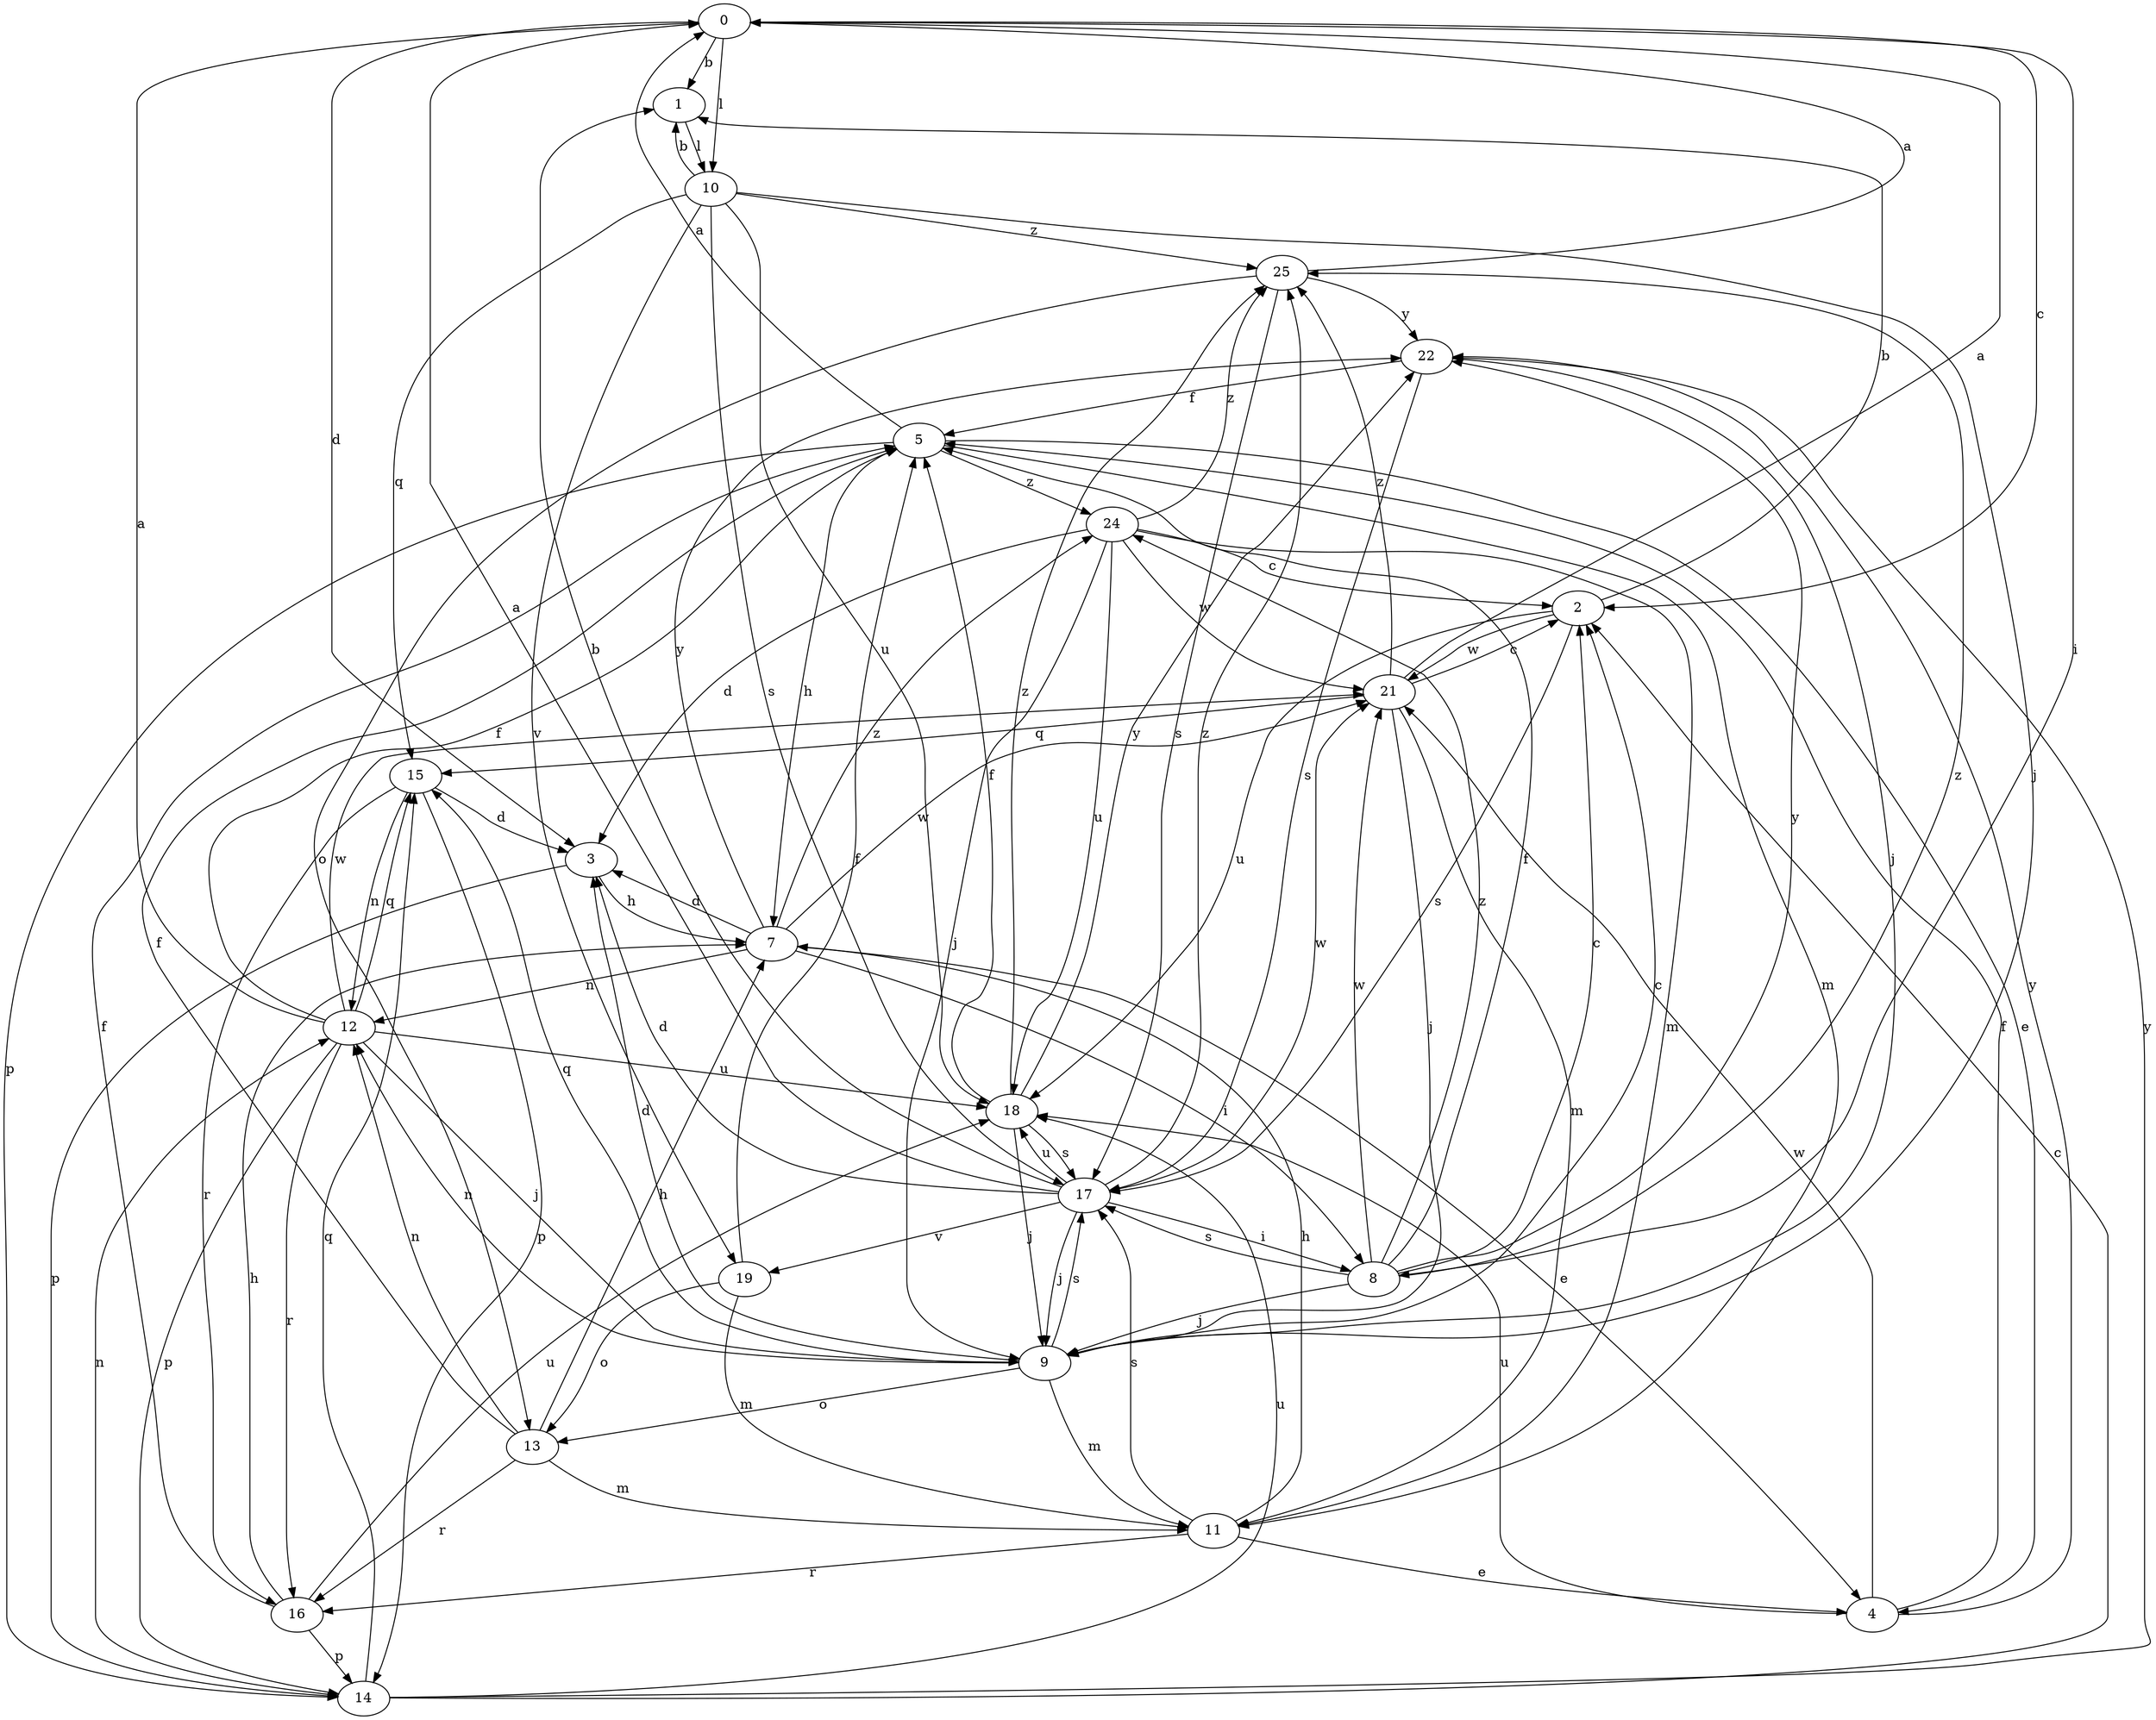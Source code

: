 strict digraph  {
0;
1;
2;
3;
4;
5;
7;
8;
9;
10;
11;
12;
13;
14;
15;
16;
17;
18;
19;
21;
22;
24;
25;
0 -> 1  [label=b];
0 -> 2  [label=c];
0 -> 3  [label=d];
0 -> 8  [label=i];
0 -> 10  [label=l];
1 -> 10  [label=l];
2 -> 1  [label=b];
2 -> 17  [label=s];
2 -> 18  [label=u];
2 -> 21  [label=w];
3 -> 7  [label=h];
3 -> 14  [label=p];
4 -> 5  [label=f];
4 -> 18  [label=u];
4 -> 21  [label=w];
4 -> 22  [label=y];
5 -> 0  [label=a];
5 -> 4  [label=e];
5 -> 7  [label=h];
5 -> 11  [label=m];
5 -> 14  [label=p];
5 -> 24  [label=z];
7 -> 3  [label=d];
7 -> 4  [label=e];
7 -> 8  [label=i];
7 -> 12  [label=n];
7 -> 21  [label=w];
7 -> 22  [label=y];
7 -> 24  [label=z];
8 -> 2  [label=c];
8 -> 5  [label=f];
8 -> 9  [label=j];
8 -> 17  [label=s];
8 -> 21  [label=w];
8 -> 22  [label=y];
8 -> 24  [label=z];
8 -> 25  [label=z];
9 -> 2  [label=c];
9 -> 3  [label=d];
9 -> 11  [label=m];
9 -> 12  [label=n];
9 -> 13  [label=o];
9 -> 15  [label=q];
9 -> 17  [label=s];
10 -> 1  [label=b];
10 -> 9  [label=j];
10 -> 15  [label=q];
10 -> 17  [label=s];
10 -> 18  [label=u];
10 -> 19  [label=v];
10 -> 25  [label=z];
11 -> 4  [label=e];
11 -> 7  [label=h];
11 -> 16  [label=r];
11 -> 17  [label=s];
12 -> 0  [label=a];
12 -> 5  [label=f];
12 -> 9  [label=j];
12 -> 14  [label=p];
12 -> 15  [label=q];
12 -> 16  [label=r];
12 -> 18  [label=u];
12 -> 21  [label=w];
13 -> 5  [label=f];
13 -> 7  [label=h];
13 -> 11  [label=m];
13 -> 12  [label=n];
13 -> 16  [label=r];
14 -> 2  [label=c];
14 -> 12  [label=n];
14 -> 15  [label=q];
14 -> 18  [label=u];
14 -> 22  [label=y];
15 -> 3  [label=d];
15 -> 12  [label=n];
15 -> 14  [label=p];
15 -> 16  [label=r];
16 -> 5  [label=f];
16 -> 7  [label=h];
16 -> 14  [label=p];
16 -> 18  [label=u];
17 -> 0  [label=a];
17 -> 1  [label=b];
17 -> 3  [label=d];
17 -> 8  [label=i];
17 -> 9  [label=j];
17 -> 18  [label=u];
17 -> 19  [label=v];
17 -> 21  [label=w];
17 -> 25  [label=z];
18 -> 5  [label=f];
18 -> 9  [label=j];
18 -> 17  [label=s];
18 -> 22  [label=y];
18 -> 25  [label=z];
19 -> 5  [label=f];
19 -> 11  [label=m];
19 -> 13  [label=o];
21 -> 0  [label=a];
21 -> 2  [label=c];
21 -> 9  [label=j];
21 -> 11  [label=m];
21 -> 15  [label=q];
21 -> 25  [label=z];
22 -> 5  [label=f];
22 -> 9  [label=j];
22 -> 17  [label=s];
24 -> 2  [label=c];
24 -> 3  [label=d];
24 -> 9  [label=j];
24 -> 11  [label=m];
24 -> 18  [label=u];
24 -> 21  [label=w];
24 -> 25  [label=z];
25 -> 0  [label=a];
25 -> 13  [label=o];
25 -> 17  [label=s];
25 -> 22  [label=y];
}
